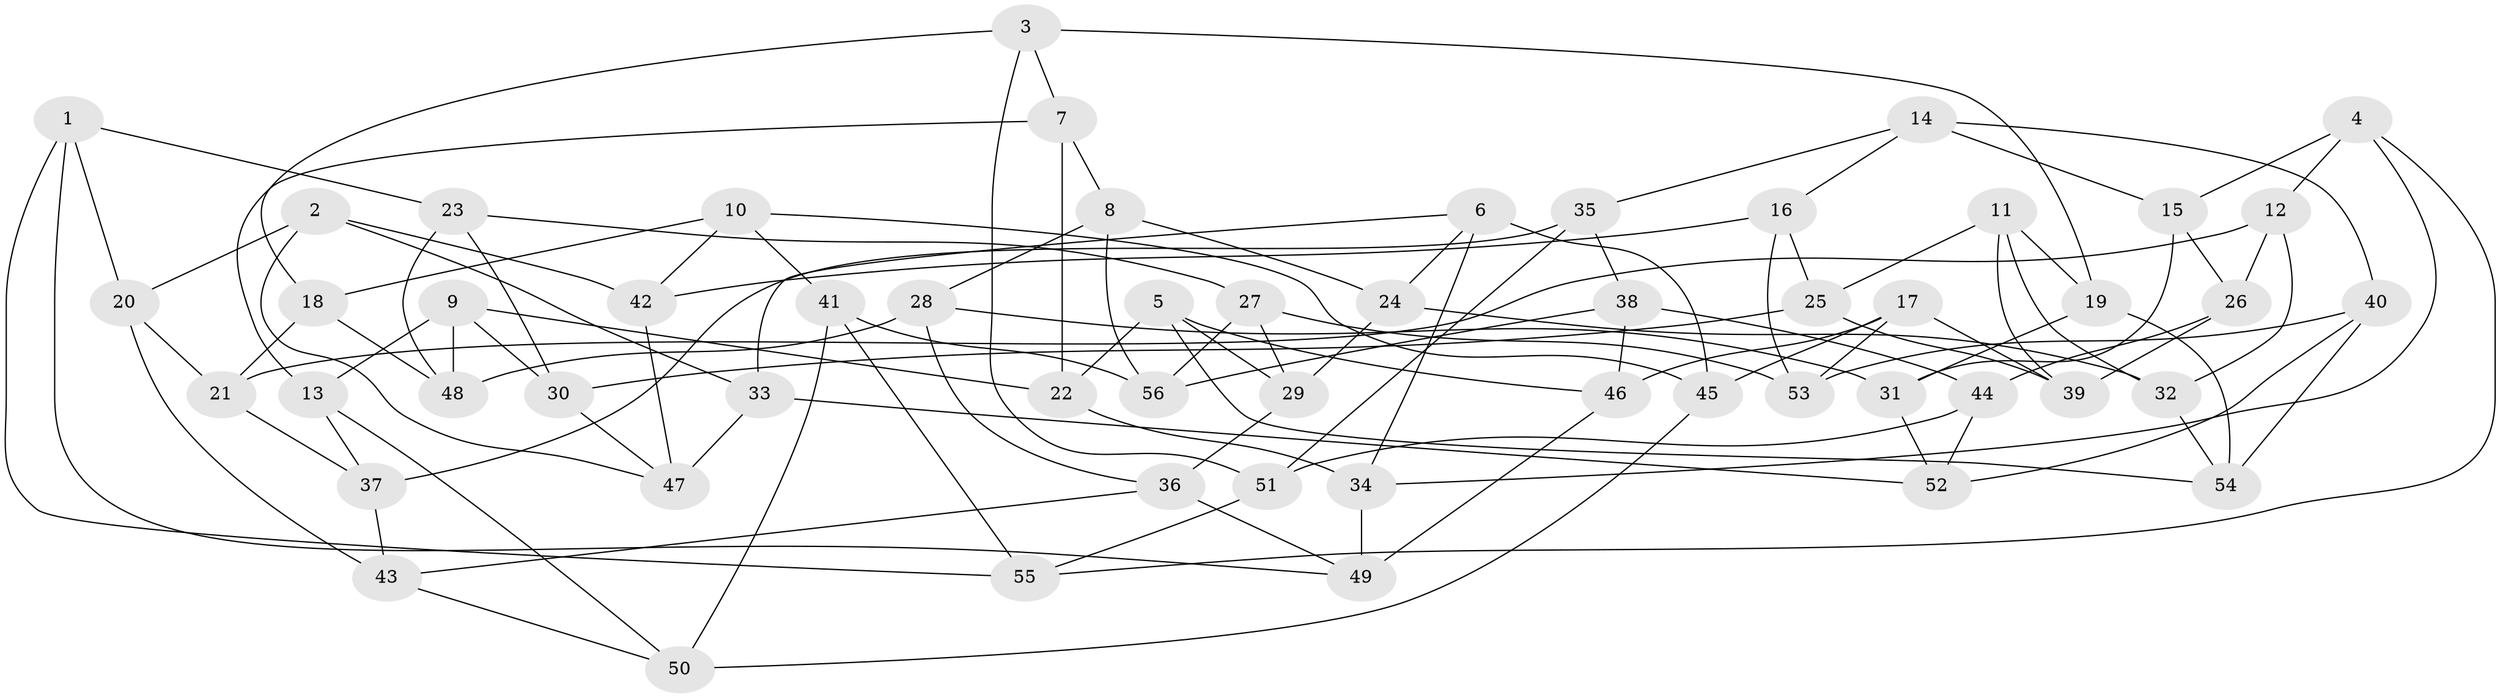 // Generated by graph-tools (version 1.1) at 2025/02/03/09/25 03:02:55]
// undirected, 56 vertices, 112 edges
graph export_dot {
graph [start="1"]
  node [color=gray90,style=filled];
  1;
  2;
  3;
  4;
  5;
  6;
  7;
  8;
  9;
  10;
  11;
  12;
  13;
  14;
  15;
  16;
  17;
  18;
  19;
  20;
  21;
  22;
  23;
  24;
  25;
  26;
  27;
  28;
  29;
  30;
  31;
  32;
  33;
  34;
  35;
  36;
  37;
  38;
  39;
  40;
  41;
  42;
  43;
  44;
  45;
  46;
  47;
  48;
  49;
  50;
  51;
  52;
  53;
  54;
  55;
  56;
  1 -- 55;
  1 -- 20;
  1 -- 23;
  1 -- 49;
  2 -- 33;
  2 -- 42;
  2 -- 47;
  2 -- 20;
  3 -- 7;
  3 -- 19;
  3 -- 18;
  3 -- 51;
  4 -- 15;
  4 -- 34;
  4 -- 55;
  4 -- 12;
  5 -- 22;
  5 -- 54;
  5 -- 29;
  5 -- 46;
  6 -- 33;
  6 -- 24;
  6 -- 45;
  6 -- 34;
  7 -- 22;
  7 -- 13;
  7 -- 8;
  8 -- 56;
  8 -- 24;
  8 -- 28;
  9 -- 22;
  9 -- 48;
  9 -- 13;
  9 -- 30;
  10 -- 41;
  10 -- 42;
  10 -- 45;
  10 -- 18;
  11 -- 32;
  11 -- 25;
  11 -- 19;
  11 -- 39;
  12 -- 26;
  12 -- 21;
  12 -- 32;
  13 -- 50;
  13 -- 37;
  14 -- 16;
  14 -- 40;
  14 -- 15;
  14 -- 35;
  15 -- 26;
  15 -- 31;
  16 -- 42;
  16 -- 25;
  16 -- 53;
  17 -- 39;
  17 -- 53;
  17 -- 46;
  17 -- 45;
  18 -- 48;
  18 -- 21;
  19 -- 31;
  19 -- 54;
  20 -- 43;
  20 -- 21;
  21 -- 37;
  22 -- 34;
  23 -- 48;
  23 -- 27;
  23 -- 30;
  24 -- 32;
  24 -- 29;
  25 -- 30;
  25 -- 39;
  26 -- 44;
  26 -- 39;
  27 -- 56;
  27 -- 29;
  27 -- 53;
  28 -- 36;
  28 -- 48;
  28 -- 31;
  29 -- 36;
  30 -- 47;
  31 -- 52;
  32 -- 54;
  33 -- 52;
  33 -- 47;
  34 -- 49;
  35 -- 38;
  35 -- 37;
  35 -- 51;
  36 -- 43;
  36 -- 49;
  37 -- 43;
  38 -- 46;
  38 -- 56;
  38 -- 44;
  40 -- 52;
  40 -- 54;
  40 -- 53;
  41 -- 50;
  41 -- 56;
  41 -- 55;
  42 -- 47;
  43 -- 50;
  44 -- 52;
  44 -- 51;
  45 -- 50;
  46 -- 49;
  51 -- 55;
}
